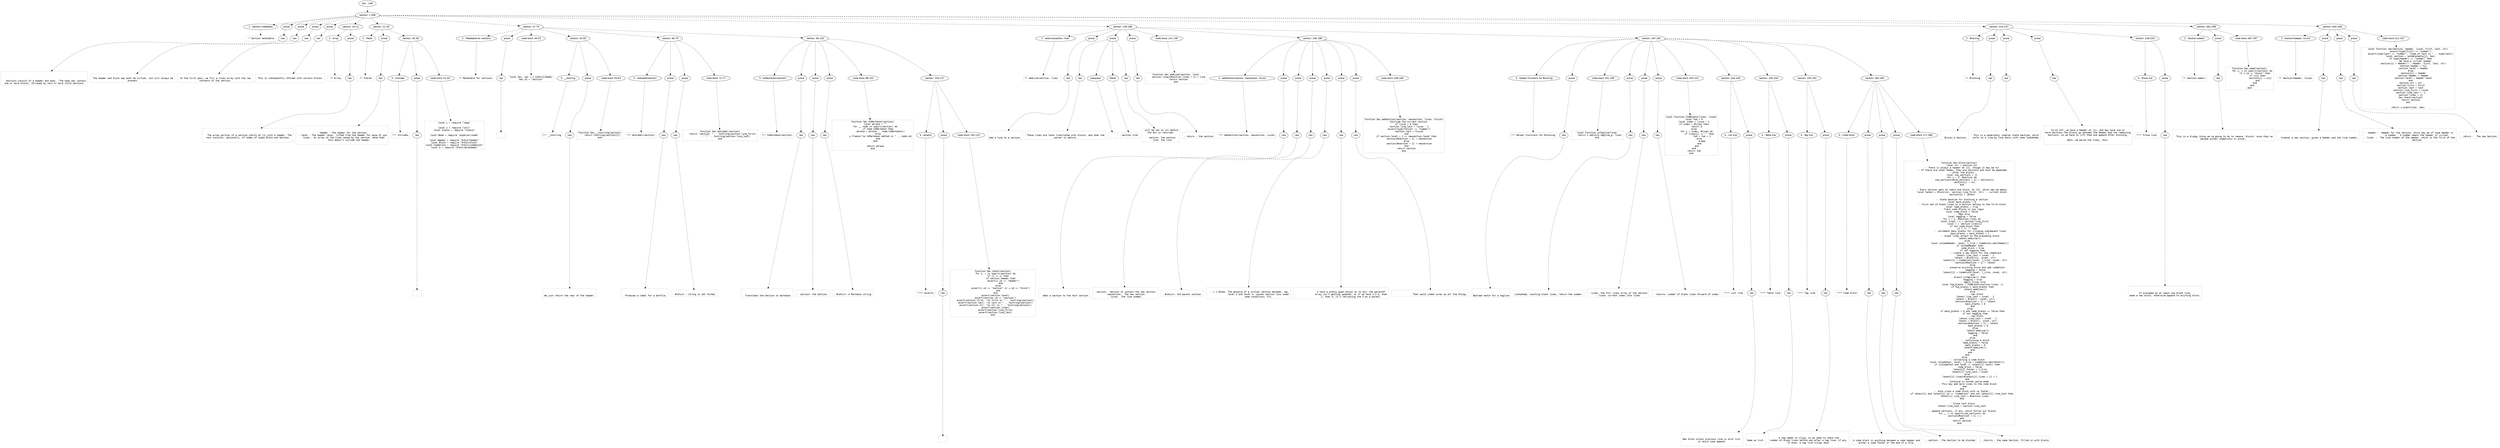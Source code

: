 digraph lpegNode {

node [fontname=Helvetica]
edge [style=dashed]

doc_0 [label="doc - 438"]


doc_0 -> { section_1}
{rank=same; section_1}

section_1 [label="section: 1-399"]


// END RANK doc_0

section_1 -> { header_2 prose_3 prose_4 prose_5 prose_6 section_7 section_8 section_9 section_10 section_11 section_12 section_13}
{rank=same; header_2 prose_3 prose_4 prose_5 prose_6 section_7 section_8 section_9 section_10 section_11 section_12 section_13}

header_2 [label="1 : Section metatable"]

prose_3 [label="prose"]

prose_4 [label="prose"]

prose_5 [label="prose"]

prose_6 [label="prose"]

section_7 [label="section: 16-21"]

section_8 [label="section: 22-29"]

section_9 [label="section: 47-79"]

section_10 [label="section: 128-186"]

section_11 [label="section: 224-237"]

section_12 [label="section: 382-399"]

section_13 [label="section: 400-438"]


// END RANK section_1

header_2 -> leaf_14
leaf_14  [color=Gray,shape=rectangle,fontname=Inconsolata,label=" * Section metatable"]
// END RANK header_2

prose_3 -> { raw_15}
{rank=same; raw_15}

raw_15 [label="raw"]


// END RANK prose_3

raw_15 -> leaf_16
leaf_16  [color=Gray,shape=rectangle,fontname=Inconsolata,label="


   Sections consist of a header and body.  The body may contain
 one or more blocks, followed by zero or more child sections.
"]
// END RANK raw_15

prose_4 -> { raw_17}
{rank=same; raw_17}

raw_17 [label="raw"]


// END RANK prose_4

raw_17 -> leaf_18
leaf_18  [color=Gray,shape=rectangle,fontname=Inconsolata,label="
 The header and block may both be virtual, but will always be
 present.
"]
// END RANK raw_17

prose_5 -> { raw_19}
{rank=same; raw_19}

raw_19 [label="raw"]


// END RANK prose_5

raw_19 -> leaf_20
leaf_20  [color=Gray,shape=rectangle,fontname=Inconsolata,label="
 In the first pass, we fill a lines array with the raw
 contents of the section.
"]
// END RANK raw_19

prose_6 -> { raw_21}
{rank=same; raw_21}

raw_21 [label="raw"]


// END RANK prose_6

raw_21 -> leaf_22
leaf_22  [color=Gray,shape=rectangle,fontname=Inconsolata,label="
 This is subsequently refined into various blocks.

"]
// END RANK raw_21

section_7 -> { header_23 prose_24}
{rank=same; header_23 prose_24}

header_23 [label="2 : Array"]

prose_24 [label="prose"]


// END RANK section_7

header_23 -> leaf_25
leaf_25  [color=Gray,shape=rectangle,fontname=Inconsolata,label=" ** Array"]
// END RANK header_23

prose_24 -> { raw_26}
{rank=same; raw_26}

raw_26 [label="raw"]


// END RANK prose_24

raw_26 -> leaf_27
leaf_27  [color=Gray,shape=rectangle,fontname=Inconsolata,label="

   The array portion of a section starts at [1] with a header. The
 rest consists, optionally, of nodes of types Block and Section.

"]
// END RANK raw_26

section_8 -> { header_28 prose_29 section_30}
{rank=same; header_28 prose_29 section_30}

header_28 [label="2 : Fields"]

prose_29 [label="prose"]

section_30 [label="section: 30-46"]


// END RANK section_8

header_28 -> leaf_31
leaf_31  [color=Gray,shape=rectangle,fontname=Inconsolata,label=" ** Fields"]
// END RANK header_28

prose_29 -> { raw_32}
{rank=same; raw_32}

raw_32 [label="raw"]


// END RANK prose_29

raw_32 -> leaf_33
leaf_33  [color=Gray,shape=rectangle,fontname=Inconsolata,label="

 - header : The header for the section.
 - level : The header level, lifted from the header for ease of use
 - lines : An array of the lines owned by the section. Note that
           this doesn't include the header.

"]
// END RANK raw_32

section_30 -> { header_34 prose_35 codeblock_36}
{rank=same; header_34 prose_35 codeblock_36}

header_34 [label="3 : Includes"]

prose_35 [label="prose"]

codeblock_36 [label="code block 32-44"]


// END RANK section_30

header_34 -> leaf_37
leaf_37  [color=Gray,shape=rectangle,fontname=Inconsolata,label="*** Includes"]
// END RANK header_34

prose_35 -> { raw_38}
{rank=same; raw_38}

raw_38 [label="raw"]


// END RANK prose_35

raw_38 -> leaf_39
leaf_39  [color=Gray,shape=rectangle,fontname=Inconsolata,label="
"]
// END RANK raw_38

codeblock_36 -> leaf_40
leaf_40  [color=Gray,shape=rectangle,fontname=Inconsolata,label="local L = require \"lpeg\"

local u = require \"util\"
local status = require \"status\"

local Node = require \"espalier/node\"

local Header = require \"Orbit/header\"
local Block = require \"Orbit/block\"
local Codeblock = require \"Orbit/codeblock\"
local m = require \"Orbit/morphemes\""]
// END RANK codeblock_36

section_9 -> { header_41 prose_42 codeblock_43 section_44 section_45 section_46}
{rank=same; header_41 prose_42 codeblock_43 section_44 section_45 section_46}

header_41 [label="2 : Metatable for sections"]

prose_42 [label="prose"]

codeblock_43 [label="code block 49-53"]

section_44 [label="section: 55-65"]

section_45 [label="section: 66-79"]

section_46 [label="section: 80-102"]


// END RANK section_9

header_41 -> leaf_47
leaf_47  [color=Gray,shape=rectangle,fontname=Inconsolata,label="** Metatable for sections"]
// END RANK header_41

prose_42 -> { raw_48}
{rank=same; raw_48}

raw_48 [label="raw"]


// END RANK prose_42

raw_48 -> leaf_49
leaf_49  [color=Gray,shape=rectangle,fontname=Inconsolata,label="
"]
// END RANK raw_48

codeblock_43 -> leaf_50
leaf_50  [color=Gray,shape=rectangle,fontname=Inconsolata,label="local Sec, sec = u.inherit(Node)
Sec.id = \"section\"
"]
// END RANK codeblock_43

section_44 -> { header_51 prose_52 codeblock_53}
{rank=same; header_51 prose_52 codeblock_53}

header_51 [label="3 : __tostring"]

prose_52 [label="prose"]

codeblock_53 [label="code block 59-63"]


// END RANK section_44

header_51 -> leaf_54
leaf_54  [color=Gray,shape=rectangle,fontname=Inconsolata,label="*** __tostring"]
// END RANK header_51

prose_52 -> { raw_55}
{rank=same; raw_55}

raw_55 [label="raw"]


// END RANK prose_52

raw_55 -> leaf_56
leaf_56  [color=Gray,shape=rectangle,fontname=Inconsolata,label="

We just return the repr of the header.
"]
// END RANK raw_55

codeblock_53 -> leaf_57
leaf_57  [color=Gray,shape=rectangle,fontname=Inconsolata,label="function Sec.__tostring(section)
    return tostring(section[1])
end"]
// END RANK codeblock_53

section_45 -> { header_58 prose_59 prose_60 codeblock_61}
{rank=same; header_58 prose_59 prose_60 codeblock_61}

header_58 [label="3 : dotLabel(section)"]

prose_59 [label="prose"]

prose_60 [label="prose"]

codeblock_61 [label="code block 72-77"]


// END RANK section_45

header_58 -> leaf_62
leaf_62  [color=Gray,shape=rectangle,fontname=Inconsolata,label="*** dotLabel(section)"]
// END RANK header_58

prose_59 -> { raw_63}
{rank=same; raw_63}

raw_63 [label="raw"]


// END RANK prose_59

raw_63 -> leaf_64
leaf_64  [color=Gray,shape=rectangle,fontname=Inconsolata,label="

  Produces a label for a dotfile.
"]
// END RANK raw_63

prose_60 -> { raw_65}
{rank=same; raw_65}

raw_65 [label="raw"]


// END RANK prose_60

raw_65 -> leaf_66
leaf_66  [color=Gray,shape=rectangle,fontname=Inconsolata,label="
- #return : string in dot format.
"]
// END RANK raw_65

codeblock_61 -> leaf_67
leaf_67  [color=Gray,shape=rectangle,fontname=Inconsolata,label="function Sec.dotLabel(section)
    return \"section: \" .. tostring(section.line_first)
        .. \"-\" .. tostring(section.line_last)
end"]
// END RANK codeblock_61

section_46 -> { header_68 prose_69 prose_70 prose_71 codeblock_72 section_73}
{rank=same; header_68 prose_69 prose_70 prose_71 codeblock_72 section_73}

header_68 [label="3 : toMarkdown(section)"]

prose_69 [label="prose"]

prose_70 [label="prose"]

prose_71 [label="prose"]

codeblock_72 [label="code block 88-101"]

section_73 [label="section: 103-127"]


// END RANK section_46

header_68 -> leaf_74
leaf_74  [color=Gray,shape=rectangle,fontname=Inconsolata,label="*** toMarkdown(section)"]
// END RANK header_68

prose_69 -> { raw_75}
{rank=same; raw_75}

raw_75 [label="raw"]


// END RANK prose_69

raw_75 -> leaf_76
leaf_76  [color=Gray,shape=rectangle,fontname=Inconsolata,label="

  Translates the Section to markdown.
"]
// END RANK raw_75

prose_70 -> { raw_77}
{rank=same; raw_77}

raw_77 [label="raw"]


// END RANK prose_70

raw_77 -> leaf_78
leaf_78  [color=Gray,shape=rectangle,fontname=Inconsolata,label="
- section: the Section.
"]
// END RANK raw_77

prose_71 -> { raw_79}
{rank=same; raw_79}

raw_79 [label="raw"]


// END RANK prose_71

raw_79 -> leaf_80
leaf_80  [color=Gray,shape=rectangle,fontname=Inconsolata,label="
- #return: A Markdown string.
"]
// END RANK raw_79

codeblock_72 -> leaf_81
leaf_81  [color=Gray,shape=rectangle,fontname=Inconsolata,label="function Sec.toMarkdown(section)
    local phrase = \"\"
    for _, node in ipairs(section) do
        if node.toMarkdown then
            phrase = phrase .. node:toMarkdown()
        else
            u.freeze(\"no toMarkdown method in \" .. node.id)
        end
    end

    return phrase
end"]
// END RANK codeblock_72

section_73 -> { header_82 prose_83 codeblock_84}
{rank=same; header_82 prose_83 codeblock_84}

header_82 [label="4 : asserts"]

prose_83 [label="prose"]

codeblock_84 [label="code block 105-125"]


// END RANK section_73

header_82 -> leaf_85
leaf_85  [color=Gray,shape=rectangle,fontname=Inconsolata,label="**** asserts"]
// END RANK header_82

prose_83 -> { raw_86}
{rank=same; raw_86}

raw_86 [label="raw"]


// END RANK prose_83

raw_86 -> leaf_87
leaf_87  [color=Gray,shape=rectangle,fontname=Inconsolata,label="
"]
// END RANK raw_86

codeblock_84 -> leaf_88
leaf_88  [color=Gray,shape=rectangle,fontname=Inconsolata,label="function Sec.check(section)
    for i, v in ipairs(section) do
        if (i == 1) then
            if section.header then
                assert(v.id == \"header\")
            end
        else
            assert(v.id == \"section\" or v.id == \"block\")
        end
    end
    assert(section.level)
    assert(section.id == \"section\")
    assert(section.first, \"no first in \" .. tostring(section))
    assert(section.last, \"no last in \" .. tostring(section))
    assert(section.str, \"no str in \" .. tostring(section))
    assert(section.lines)
    assert(section.line_first)
    assert(section.line_last)
end"]
// END RANK codeblock_84

section_10 -> { header_89 prose_90 prose_91 prose_92 codeblock_93 section_94 section_95}
{rank=same; header_89 prose_90 prose_91 prose_92 codeblock_93 section_94 section_95}

header_89 [label="2 : addLine(section, line) "]

prose_90 [label="prose"]

prose_91 [label="prose"]

prose_92 [label="prose"]

codeblock_93 [label="code block 141-146"]

section_94 [label="section: 149-186"]

section_95 [label="section: 187-261"]


// END RANK section_10

header_89 -> leaf_96
leaf_96  [color=Gray,shape=rectangle,fontname=Inconsolata,label="** addLine(section, line) "]
// END RANK header_89

prose_90 -> { raw_97}
{rank=same; raw_97}

raw_97 [label="raw"]


// END RANK prose_90

raw_97 -> leaf_98
leaf_98  [color=Gray,shape=rectangle,fontname=Inconsolata,label="

Add a line to a section.
"]
// END RANK raw_97

prose_91 -> { raw_99 prespace_100 literal_101 raw_102}
{rank=same; raw_99 prespace_100 literal_101 raw_102}

raw_99 [label="raw"]

prespace_100 [label="prespace"]

literal_101 [label="literal"]

raw_102 [label="raw"]


// END RANK prose_91

raw_99 -> leaf_103
leaf_103  [color=Gray,shape=rectangle,fontname=Inconsolata,label="
These lines are later translated into blocks, and when the
parser is mature,"]
// END RANK raw_99

prespace_100 -> leaf_104
leaf_104  [color=Gray,shape=rectangle,fontname=Inconsolata,label=" "]
// END RANK prespace_100

literal_101 -> leaf_105
leaf_105  [color=Gray,shape=rectangle,fontname=Inconsolata,label="section.line"]
// END RANK literal_101

raw_102 -> leaf_106
leaf_106  [color=Gray,shape=rectangle,fontname=Inconsolata,label=" will be set to nil before
the Doc is returned.

- section: the section
- line: the line
"]
// END RANK raw_102

prose_92 -> { raw_107}
{rank=same; raw_107}

raw_107 [label="raw"]


// END RANK prose_92

raw_107 -> leaf_108
leaf_108  [color=Gray,shape=rectangle,fontname=Inconsolata,label="
- return : the section
"]
// END RANK raw_107

codeblock_93 -> leaf_109
leaf_109  [color=Gray,shape=rectangle,fontname=Inconsolata,label="function Sec.addLine(section, line)
    section.lines[#section.lines + 1] = line
    return section
end"]
// END RANK codeblock_93

section_94 -> { header_110 prose_111 prose_112 prose_113 prose_114 prose_115 prose_116 codeblock_117}
{rank=same; header_110 prose_111 prose_112 prose_113 prose_114 prose_115 prose_116 codeblock_117}

header_110 [label="3 : addSection(section, newsection, linum)"]

prose_111 [label="prose"]

prose_112 [label="prose"]

prose_113 [label="prose"]

prose_114 [label="prose"]

prose_115 [label="prose"]

prose_116 [label="prose"]

codeblock_117 [label="code block 169-184"]


// END RANK section_94

header_110 -> leaf_118
leaf_118  [color=Gray,shape=rectangle,fontname=Inconsolata,label="*** addSection(section, newsection, linum)"]
// END RANK header_110

prose_111 -> { raw_119}
{rank=same; raw_119}

raw_119 [label="raw"]


// END RANK prose_111

raw_119 -> leaf_120
leaf_120  [color=Gray,shape=rectangle,fontname=Inconsolata,label="

  Adds a section to the host section
"]
// END RANK raw_119

prose_112 -> { raw_121}
{rank=same; raw_121}

raw_121 [label="raw"]


// END RANK prose_112

raw_121 -> leaf_122
leaf_122  [color=Gray,shape=rectangle,fontname=Inconsolata,label="
- section:  Section to contain the new section.
- newsection:  The new section.
- linum:  The line number.
"]
// END RANK raw_121

prose_113 -> { raw_123}
{rank=same; raw_123}

raw_123 [label="raw"]


// END RANK prose_113

raw_123 -> leaf_124
leaf_124  [color=Gray,shape=rectangle,fontname=Inconsolata,label="
- #return: the parent section.
"]
// END RANK raw_123

prose_114 -> { raw_125}
{rank=same; raw_125}

raw_125 [label="raw"]


// END RANK prose_114

raw_125 -> leaf_126
leaf_126  [color=Gray,shape=rectangle,fontname=Inconsolata,label="
  - [ ] #todo  The absence of a virtual section between, say,
               level 2 and level 4, causes section loss under
               some conditions. Fix.
"]
// END RANK raw_125

prose_115 -> { raw_127}
{rank=same; raw_127}

raw_127 [label="raw"]


// END RANK prose_115

raw_127 -> leaf_128
leaf_128  [color=Gray,shape=rectangle,fontname=Inconsolata,label="
               I have a pretty good notion as to why: the parentOf
               array isn't getting updated, so if we have 1:2:3, then
               2, then 4, it's retrieving the 3 as a parent.
"]
// END RANK raw_127

prose_116 -> { raw_129}
{rank=same; raw_129}

raw_129 [label="raw"]


// END RANK prose_116

raw_129 -> leaf_130
leaf_130  [color=Gray,shape=rectangle,fontname=Inconsolata,label="
               That would inded screw up all the things.
"]
// END RANK raw_129

codeblock_117 -> leaf_131
leaf_131  [color=Gray,shape=rectangle,fontname=Inconsolata,label="function Sec.addSection(section, newsection, linum, finish)
    -- Conclude the current section
    if linum > 0 then
        section.line_last = linum - 1
        assert(type(finish) == \"number\")
        section.last = finish
    end
    if section.level + 1 == newsection.level then
        section[#section + 1] = newsection
    else
        section[#section + 1] = newsection
    end
    return section
end"]
// END RANK codeblock_117

section_95 -> { header_132 prose_133 codeblock_134 prose_135 prose_136 prose_137 codeblock_138 section_139 section_140 section_141 section_142}
{rank=same; header_132 prose_133 codeblock_134 prose_135 prose_136 prose_137 codeblock_138 section_139 section_140 section_141 section_142}

header_132 [label="3 : Helper Functions for Blocking"]

prose_133 [label="prose"]

codeblock_134 [label="code block 191-195"]

prose_135 [label="prose"]

prose_136 [label="prose"]

prose_137 [label="prose"]

codeblock_138 [label="code block 205-222"]

section_139 [label="section: 244-249"]

section_140 [label="section: 250-254"]

section_141 [label="section: 255-261"]

section_142 [label="section: 262-381"]


// END RANK section_95

header_132 -> leaf_143
leaf_143  [color=Gray,shape=rectangle,fontname=Inconsolata,label="*** Helper Functions for Blocking"]
// END RANK header_132

prose_133 -> { raw_144}
{rank=same; raw_144}

raw_144 [label="raw"]


// END RANK prose_133

raw_144 -> leaf_145
leaf_145  [color=Gray,shape=rectangle,fontname=Inconsolata,label="

Boolean match for a tagline
"]
// END RANK raw_144

codeblock_134 -> leaf_146
leaf_146  [color=Gray,shape=rectangle,fontname=Inconsolata,label="local function isTagline(line)
    return L.match(m.tagline_p, line)
end"]
// END RANK codeblock_134

prose_135 -> { raw_147}
{rank=same; raw_147}

raw_147 [label="raw"]


// END RANK prose_135

raw_147 -> leaf_148
leaf_148  [color=Gray,shape=rectangle,fontname=Inconsolata,label="
Lookahead, counting blank lines, return the number.
"]
// END RANK raw_147

prose_136 -> { raw_149}
{rank=same; raw_149}

raw_149 [label="raw"]


// END RANK prose_136

raw_149 -> leaf_150
leaf_150  [color=Gray,shape=rectangle,fontname=Inconsolata,label="
- lines: the full lines array of the section
- linum: current index into lines
"]
// END RANK raw_149

prose_137 -> { raw_151}
{rank=same; raw_151}

raw_151 [label="raw"]


// END RANK prose_137

raw_151 -> leaf_152
leaf_152  [color=Gray,shape=rectangle,fontname=Inconsolata,label="
- returns: number of blank lines forward of index
"]
// END RANK raw_151

codeblock_138 -> leaf_153
leaf_153  [color=Gray,shape=rectangle,fontname=Inconsolata,label="local function fwdBlanks(lines, linum)
    local fwd = 0
    local index = linum + 1
    if index > #lines then
        return 0
    else
        for i = index, #lines do
            if lines[i] == \"\" then
                fwd = fwd + 1
            else
                break
            end
        end
    end
    return fwd
end"]
// END RANK codeblock_138

section_139 -> { header_154 prose_155}
{rank=same; header_154 prose_155}

header_154 [label="4 : List line"]

prose_155 [label="prose"]


// END RANK section_139

header_154 -> leaf_156
leaf_156  [color=Gray,shape=rectangle,fontname=Inconsolata,label="**** List line"]
// END RANK header_154

prose_155 -> { raw_157}
{rank=same; raw_157}

raw_157 [label="raw"]


// END RANK prose_155

raw_157 -> leaf_158
leaf_158  [color=Gray,shape=rectangle,fontname=Inconsolata,label="

New block unless previous line is also list,
in which case append.

"]
// END RANK raw_157

section_140 -> { header_159 prose_160}
{rank=same; header_159 prose_160}

header_159 [label="4 : Table line"]

prose_160 [label="prose"]


// END RANK section_140

header_159 -> leaf_161
leaf_161  [color=Gray,shape=rectangle,fontname=Inconsolata,label="**** Table line"]
// END RANK header_159

prose_160 -> { raw_162}
{rank=same; raw_162}

raw_162 [label="raw"]


// END RANK prose_160

raw_162 -> leaf_163
leaf_163  [color=Gray,shape=rectangle,fontname=Inconsolata,label="

Same as list.

"]
// END RANK raw_162

section_141 -> { header_164 prose_165}
{rank=same; header_164 prose_165}

header_164 [label="4 : Tag line "]

prose_165 [label="prose"]


// END RANK section_141

header_164 -> leaf_166
leaf_166  [color=Gray,shape=rectangle,fontname=Inconsolata,label="**** Tag line "]
// END RANK header_164

prose_165 -> { raw_167}
{rank=same; raw_167}

raw_167 [label="raw"]


// END RANK prose_165

raw_167 -> leaf_168
leaf_168  [color=Gray,shape=rectangle,fontname=Inconsolata,label="

A tag needs to cling, so we need to check the
number of blank lines before and after a tag line, if any.
If even, a tag line clings down.

"]
// END RANK raw_167

section_142 -> { header_169 prose_170 prose_171 prose_172 codeblock_173}
{rank=same; header_169 prose_170 prose_171 prose_172 codeblock_173}

header_169 [label="4 : Code block"]

prose_170 [label="prose"]

prose_171 [label="prose"]

prose_172 [label="prose"]

codeblock_173 [label="code block 271-380"]


// END RANK section_142

header_169 -> leaf_174
leaf_174  [color=Gray,shape=rectangle,fontname=Inconsolata,label="**** Code block"]
// END RANK header_169

prose_170 -> { raw_175}
{rank=same; raw_175}

raw_175 [label="raw"]


// END RANK prose_170

raw_175 -> leaf_176
leaf_176  [color=Gray,shape=rectangle,fontname=Inconsolata,label="

A code block is anything between a code header and
either a code footer or the end of a file.
"]
// END RANK raw_175

prose_171 -> { raw_177}
{rank=same; raw_177}

raw_177 [label="raw"]


// END RANK prose_171

raw_177 -> leaf_178
leaf_178  [color=Gray,shape=rectangle,fontname=Inconsolata,label="
- section : the Section to be blocked
"]
// END RANK raw_177

prose_172 -> { raw_179}
{rank=same; raw_179}

raw_179 [label="raw"]


// END RANK prose_172

raw_179 -> leaf_180
leaf_180  [color=Gray,shape=rectangle,fontname=Inconsolata,label="
- returns : the same Section, filled in with blocks
"]
// END RANK raw_179

codeblock_173 -> leaf_181
leaf_181  [color=Gray,shape=rectangle,fontname=Inconsolata,label="function Sec.block(section)
    local str = section.str
    -- There is always a header at [1], though it may be nil
    -- If there are other Nodes, they are sections and must be appended
    -- after the blocks.
    local sub_sections = {}
    for i = 2, #section do
        sub_sections[#sub_sections + 1] = section[i]
        section[i] = nil
    end

    -- Every section gets at least one block, at [2], which may be empty.
    local latest = Block(nil, section.line_first, str) -- current block
    section[2] = latest

    -- State machine for blocking a section
    local back_blanks = 0
    -- first set of blank lines in a section belong to the first block
    local lead_blanks = true
    -- Track code blocks in own logic
    local code_block = false
    -- Tags also
    local tagging = false
    for i = 1, #section.lines do
        local inset = i + section.line_first
        local l = section.lines[i]
        if not code_block then
            if l == \"\" then
                -- increment back blanks for clinging subsequent lines
                back_blanks = back_blanks + 1
                -- blank lines attach to the preceding block
                latest:addLine(l)
            else
                local isCodeHeader, level, l_trim = Codeblock.matchHead(l)
                if isCodeHeader then
                    code_block = true
                    if not tagging then
                        -- create a new block for the codeblock
                        latest.line_last = inset - 1
                        latest = Block(nil, inset, str)
                        latest[1] = Codeblock(level, l_trim, inset, str)
                        section[#section + 1] = latest
                    else
                        -- preserve existing block and add codeblock
                        tagging = false
                        latest[1] = Codeblock(level, l_trim, inset, str)
                    end
                elseif isTagline(l) then
                    tagging = true
                    -- apply cling rule
                    local fwd_blanks = fwdBlanks(section.lines, i)
                    if fwd_blanks > back_blanks then
                        latest:addLine(l)
                    else
                        -- new block
                        latest.line_last = inset - 1
                        latest = Block(l, inset, str)
                        section[#section + 1] = latest
                        back_blanks = 0
                    end
                else
                    if back_blanks > 0 and lead_blanks == false then
                        if not tagging then
                        -- new block
                            latest.line_last = inset - 1
                            latest = Block(l, inset, str)
                            section[#section + 1] = latest
                            back_blanks = 0
                        else
                            latest:addLine(l)
                            tagging = false
                        end
                    else
                        -- continuing a block
                        lead_blanks = false
                        back_blanks = 0
                        latest:addLine(l)
                    end
                end
            end
        else
            -- Collecting a code block
            local isCodeFoot, level, l_trim = Codeblock.matchFoot(l)
            if (isCodeFoot and level == latest[1].level) then
                code_block = false
                latest[1].footer = l_trim
                latest[1].line_last = inset
            else
                latest[1].lines[#latest[1].lines + 1] = l
            end
            -- Continue in normal parse mode
            -- This may add more lines to the code block
        end
    end
    -- Auto-close a code block with no footer.
    if latest[1] and latest[1].id == \"codeblock\" and not latest[1].line_last then
        latest[1].line_last = #section.lines
    end

    -- Close last block
    latest.line_last = section.line_last

    -- Append sections, if any, which follow our blocks
    for _, v in ipairs(sub_sections) do
        section[#section + 1] = v
    end
    return section
end"]
// END RANK codeblock_173

section_11 -> { header_182 prose_183 prose_184 prose_185 section_186}
{rank=same; header_182 prose_183 prose_184 prose_185 section_186}

header_182 [label="2 : Blocking"]

prose_183 [label="prose"]

prose_184 [label="prose"]

prose_185 [label="prose"]

section_186 [label="section: 238-243"]


// END RANK section_11

header_182 -> leaf_187
leaf_187  [color=Gray,shape=rectangle,fontname=Inconsolata,label="** Blocking"]
// END RANK header_182

prose_183 -> { raw_188}
{rank=same; raw_188}

raw_188 [label="raw"]


// END RANK prose_183

raw_188 -> leaf_189
leaf_189  [color=Gray,shape=rectangle,fontname=Inconsolata,label="

  Blocks a Section.
"]
// END RANK raw_188

prose_184 -> { raw_190}
{rank=same; raw_190}

raw_190 [label="raw"]


// END RANK prose_184

raw_190 -> leaf_191
leaf_191  [color=Gray,shape=rectangle,fontname=Inconsolata,label="
This is a moderately complex state machine, which
works on a line-by-line basis with some lookahead.
"]
// END RANK raw_190

prose_185 -> { raw_192}
{rank=same; raw_192}

raw_192 [label="raw"]


// END RANK prose_185

raw_192 -> leaf_193
leaf_193  [color=Gray,shape=rectangle,fontname=Inconsolata,label="
First off, we have a Header at [1], and may have one or
more Sections The blocks go between the Header and the remaining
Sections, so we have to lift them and append after blocking.

Next, we parse the lines, thus:

"]
// END RANK raw_192

section_186 -> { header_194 prose_195}
{rank=same; header_194 prose_195}

header_194 [label="4 : Prose line"]

prose_195 [label="prose"]


// END RANK section_186

header_194 -> leaf_196
leaf_196  [color=Gray,shape=rectangle,fontname=Inconsolata,label="**** Prose line"]
// END RANK header_194

prose_195 -> { raw_197}
{rank=same; raw_197}

raw_197 [label="raw"]


// END RANK prose_195

raw_197 -> leaf_198
leaf_198  [color=Gray,shape=rectangle,fontname=Inconsolata,label="

If preceded by at least one blank line,
make a new block, otherwise append to existing block.

"]
// END RANK raw_197

section_12 -> { header_199 prose_200 codeblock_201}
{rank=same; header_199 prose_200 codeblock_201}

header_199 [label="2 : Section:weed()"]

prose_200 [label="prose"]

codeblock_201 [label="code block 387-397"]


// END RANK section_12

header_199 -> leaf_202
leaf_202  [color=Gray,shape=rectangle,fontname=Inconsolata,label="** Section:weed()"]
// END RANK header_199

prose_200 -> { raw_203}
{rank=same; raw_203}

raw_203 [label="raw"]


// END RANK prose_200

raw_203 -> leaf_204
leaf_204  [color=Gray,shape=rectangle,fontname=Inconsolata,label="

  This is a kludgy thing we're going to do to remove 'blocks' once they've
become either codeblocks or prose.
"]
// END RANK raw_203

codeblock_201 -> leaf_205
leaf_205  [color=Gray,shape=rectangle,fontname=Inconsolata,label="function Sec.weed(section)
    for i, v in ipairs(section) do
        if v.id == \"block\" then
            if v[1] then
                section[i] = v[1]
            end
        end
    end
end"]
// END RANK codeblock_201

section_13 -> { header_206 prose_207 prose_208 prose_209 codeblock_210}
{rank=same; header_206 prose_207 prose_208 prose_209 codeblock_210}

header_206 [label="2 : Section(header, linum)"]

prose_207 [label="prose"]

prose_208 [label="prose"]

prose_209 [label="prose"]

codeblock_210 [label="code block 411-437"]


// END RANK section_13

header_206 -> leaf_211
leaf_211  [color=Gray,shape=rectangle,fontname=Inconsolata,label="** Section(header, linum)"]
// END RANK header_206

prose_207 -> { raw_212}
{rank=same; raw_212}

raw_212 [label="raw"]


// END RANK prose_207

raw_212 -> leaf_213
leaf_213  [color=Gray,shape=rectangle,fontname=Inconsolata,label="

  Creates a new section, given a header and the line number.
"]
// END RANK raw_212

prose_208 -> { raw_214}
{rank=same; raw_214}

raw_214 [label="raw"]


// END RANK prose_208

raw_214 -> leaf_215
leaf_215  [color=Gray,shape=rectangle,fontname=Inconsolata,label="
- header :  Header for the section, which may be of type Header or
            a number.  A number means the header is virtual.
- linum  :  The line number of the header, which is the first of the
            Section.
"]
// END RANK raw_214

prose_209 -> { raw_216}
{rank=same; raw_216}

raw_216 [label="raw"]


// END RANK prose_209

raw_216 -> leaf_217
leaf_217  [color=Gray,shape=rectangle,fontname=Inconsolata,label="
- return :  The new Section.
"]
// END RANK raw_216

codeblock_210 -> leaf_218
leaf_218  [color=Gray,shape=rectangle,fontname=Inconsolata,label="local function new(Section, header, linum, first, last, str)
    assert(type(first) == \"number\")
    assert(type(last) == \"number\", \"type of last is \" .. type(last))
    local section = setmetatable({}, Sec)
    if type(header) == \"number\" then
        -- We have a virtual header
        section[1] = Header(\"\", header, first, last, str)
        section.header = nil
        section.level = header
    else
        section[1] = header
        section.header = header
        section.level = header.level
    end
    section.str = str
    section.first = first
    section.last = last
    section.line_first = linum
    section.line_last = -1
    section.lines = {}
    Sec.check(section)
    return section
end

return u.export(sec, new)"]
// END RANK codeblock_210


}
